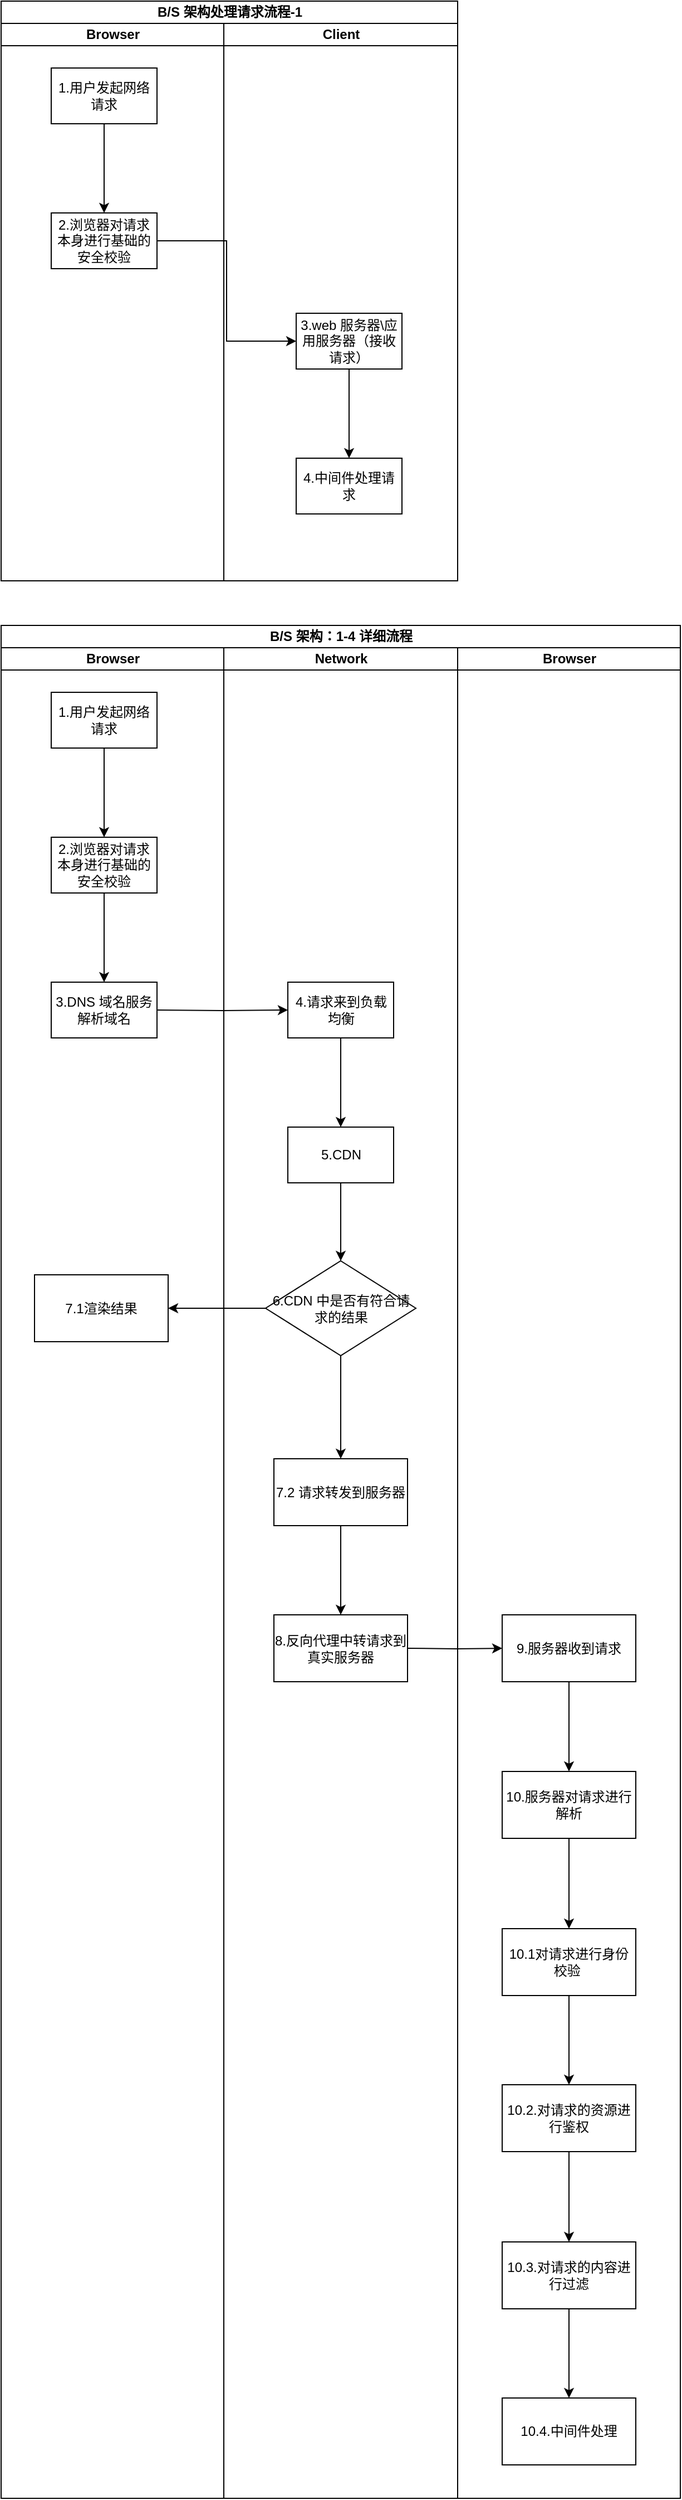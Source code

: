 <mxfile version="22.1.0" type="github">
  <diagram name="第 1 页" id="6uUNGh5dwKRu_tSvtnYh">
    <mxGraphModel dx="985" dy="491" grid="1" gridSize="10" guides="1" tooltips="1" connect="1" arrows="1" fold="1" page="1" pageScale="1" pageWidth="827" pageHeight="1169" math="0" shadow="0">
      <root>
        <mxCell id="0" />
        <mxCell id="1" parent="0" />
        <mxCell id="-PK0iXzYriiWGIw5fh6S-1" value="B/S 架构处理请求流程-1" style="swimlane;childLayout=stackLayout;resizeParent=1;resizeParentMax=0;startSize=20;html=1;" vertex="1" parent="1">
          <mxGeometry x="105" y="120" width="410" height="520" as="geometry">
            <mxRectangle x="105.0" y="200" width="70" height="30" as="alternateBounds" />
          </mxGeometry>
        </mxCell>
        <mxCell id="-PK0iXzYriiWGIw5fh6S-2" value="Browser" style="swimlane;startSize=20;html=1;" vertex="1" parent="-PK0iXzYriiWGIw5fh6S-1">
          <mxGeometry y="20" width="200" height="500" as="geometry" />
        </mxCell>
        <mxCell id="-PK0iXzYriiWGIw5fh6S-3" value="" style="edgeStyle=orthogonalEdgeStyle;rounded=0;orthogonalLoop=1;jettySize=auto;html=1;" edge="1" parent="-PK0iXzYriiWGIw5fh6S-2" source="-PK0iXzYriiWGIw5fh6S-4" target="-PK0iXzYriiWGIw5fh6S-5">
          <mxGeometry relative="1" as="geometry" />
        </mxCell>
        <mxCell id="-PK0iXzYriiWGIw5fh6S-4" value="1.用户发起网络请求" style="rounded=0;whiteSpace=wrap;html=1;" vertex="1" parent="-PK0iXzYriiWGIw5fh6S-2">
          <mxGeometry x="45" y="40" width="95" height="50" as="geometry" />
        </mxCell>
        <mxCell id="-PK0iXzYriiWGIw5fh6S-5" value="2.浏览器对请求本身进行基础的 安全校验" style="rounded=0;whiteSpace=wrap;html=1;" vertex="1" parent="-PK0iXzYriiWGIw5fh6S-2">
          <mxGeometry x="45" y="170" width="95" height="50" as="geometry" />
        </mxCell>
        <mxCell id="-PK0iXzYriiWGIw5fh6S-6" value="Client" style="swimlane;startSize=20;html=1;" vertex="1" parent="-PK0iXzYriiWGIw5fh6S-1">
          <mxGeometry x="200" y="20" width="210" height="500" as="geometry" />
        </mxCell>
        <mxCell id="-PK0iXzYriiWGIw5fh6S-66" value="" style="edgeStyle=orthogonalEdgeStyle;rounded=0;orthogonalLoop=1;jettySize=auto;html=1;" edge="1" parent="-PK0iXzYriiWGIw5fh6S-6" source="-PK0iXzYriiWGIw5fh6S-7" target="-PK0iXzYriiWGIw5fh6S-65">
          <mxGeometry relative="1" as="geometry" />
        </mxCell>
        <mxCell id="-PK0iXzYriiWGIw5fh6S-7" value="3.web 服务器\应用服务器（接收请求）" style="rounded=0;whiteSpace=wrap;html=1;" vertex="1" parent="-PK0iXzYriiWGIw5fh6S-6">
          <mxGeometry x="65" y="260" width="95" height="50" as="geometry" />
        </mxCell>
        <mxCell id="-PK0iXzYriiWGIw5fh6S-65" value="4.中间件处理请求" style="rounded=0;whiteSpace=wrap;html=1;" vertex="1" parent="-PK0iXzYriiWGIw5fh6S-6">
          <mxGeometry x="65" y="390" width="95" height="50" as="geometry" />
        </mxCell>
        <mxCell id="-PK0iXzYriiWGIw5fh6S-8" value="" style="edgeStyle=orthogonalEdgeStyle;rounded=0;orthogonalLoop=1;jettySize=auto;html=1;entryX=0;entryY=0.5;entryDx=0;entryDy=0;" edge="1" parent="-PK0iXzYriiWGIw5fh6S-1" source="-PK0iXzYriiWGIw5fh6S-5" target="-PK0iXzYriiWGIw5fh6S-7">
          <mxGeometry relative="1" as="geometry">
            <mxPoint x="92.5" y="320" as="targetPoint" />
          </mxGeometry>
        </mxCell>
        <mxCell id="-PK0iXzYriiWGIw5fh6S-9" value="B/S 架构：1-4 详细流程" style="swimlane;childLayout=stackLayout;resizeParent=1;resizeParentMax=0;startSize=20;html=1;" vertex="1" parent="1">
          <mxGeometry x="105" y="680" width="610" height="1680" as="geometry">
            <mxRectangle x="105.0" y="200" width="70" height="30" as="alternateBounds" />
          </mxGeometry>
        </mxCell>
        <mxCell id="-PK0iXzYriiWGIw5fh6S-10" value="Browser" style="swimlane;startSize=20;html=1;" vertex="1" parent="-PK0iXzYriiWGIw5fh6S-9">
          <mxGeometry y="20" width="200" height="1660" as="geometry" />
        </mxCell>
        <mxCell id="-PK0iXzYriiWGIw5fh6S-11" value="" style="edgeStyle=orthogonalEdgeStyle;rounded=0;orthogonalLoop=1;jettySize=auto;html=1;" edge="1" parent="-PK0iXzYriiWGIw5fh6S-10" source="-PK0iXzYriiWGIw5fh6S-12" target="-PK0iXzYriiWGIw5fh6S-14">
          <mxGeometry relative="1" as="geometry" />
        </mxCell>
        <mxCell id="-PK0iXzYriiWGIw5fh6S-12" value="1.用户发起网络请求" style="rounded=0;whiteSpace=wrap;html=1;" vertex="1" parent="-PK0iXzYriiWGIw5fh6S-10">
          <mxGeometry x="45" y="40" width="95" height="50" as="geometry" />
        </mxCell>
        <mxCell id="-PK0iXzYriiWGIw5fh6S-13" value="" style="edgeStyle=orthogonalEdgeStyle;rounded=0;orthogonalLoop=1;jettySize=auto;html=1;" edge="1" parent="-PK0iXzYriiWGIw5fh6S-10" source="-PK0iXzYriiWGIw5fh6S-14" target="-PK0iXzYriiWGIw5fh6S-16">
          <mxGeometry relative="1" as="geometry" />
        </mxCell>
        <mxCell id="-PK0iXzYriiWGIw5fh6S-14" value="2.浏览器对请求本身进行基础的 安全校验" style="rounded=0;whiteSpace=wrap;html=1;" vertex="1" parent="-PK0iXzYriiWGIw5fh6S-10">
          <mxGeometry x="45" y="170" width="95" height="50" as="geometry" />
        </mxCell>
        <mxCell id="-PK0iXzYriiWGIw5fh6S-15" value="7.1渲染结果" style="whiteSpace=wrap;html=1;rounded=0;" vertex="1" parent="-PK0iXzYriiWGIw5fh6S-10">
          <mxGeometry x="30" y="562.5" width="120" height="60" as="geometry" />
        </mxCell>
        <mxCell id="-PK0iXzYriiWGIw5fh6S-16" value="3.DNS 域名服务解析域名" style="rounded=0;whiteSpace=wrap;html=1;" vertex="1" parent="-PK0iXzYriiWGIw5fh6S-10">
          <mxGeometry x="45" y="300" width="95" height="50" as="geometry" />
        </mxCell>
        <mxCell id="-PK0iXzYriiWGIw5fh6S-17" value="" style="edgeStyle=orthogonalEdgeStyle;rounded=0;orthogonalLoop=1;jettySize=auto;html=1;" edge="1" parent="-PK0iXzYriiWGIw5fh6S-9" target="-PK0iXzYriiWGIw5fh6S-21">
          <mxGeometry relative="1" as="geometry">
            <mxPoint x="140" y="345" as="sourcePoint" />
          </mxGeometry>
        </mxCell>
        <mxCell id="-PK0iXzYriiWGIw5fh6S-18" value="" style="edgeStyle=orthogonalEdgeStyle;rounded=0;orthogonalLoop=1;jettySize=auto;html=1;" edge="1" parent="-PK0iXzYriiWGIw5fh6S-9" source="-PK0iXzYriiWGIw5fh6S-25" target="-PK0iXzYriiWGIw5fh6S-15">
          <mxGeometry relative="1" as="geometry" />
        </mxCell>
        <mxCell id="-PK0iXzYriiWGIw5fh6S-19" value="Network" style="swimlane;startSize=20;html=1;" vertex="1" parent="-PK0iXzYriiWGIw5fh6S-9">
          <mxGeometry x="200" y="20" width="210" height="1660" as="geometry" />
        </mxCell>
        <mxCell id="-PK0iXzYriiWGIw5fh6S-20" value="" style="edgeStyle=orthogonalEdgeStyle;rounded=0;orthogonalLoop=1;jettySize=auto;html=1;" edge="1" parent="-PK0iXzYriiWGIw5fh6S-19" source="-PK0iXzYriiWGIw5fh6S-21" target="-PK0iXzYriiWGIw5fh6S-23">
          <mxGeometry relative="1" as="geometry" />
        </mxCell>
        <mxCell id="-PK0iXzYriiWGIw5fh6S-21" value="4.请求来到负载均衡" style="rounded=0;whiteSpace=wrap;html=1;" vertex="1" parent="-PK0iXzYriiWGIw5fh6S-19">
          <mxGeometry x="57.5" y="300" width="95" height="50" as="geometry" />
        </mxCell>
        <mxCell id="-PK0iXzYriiWGIw5fh6S-22" value="" style="edgeStyle=orthogonalEdgeStyle;rounded=0;orthogonalLoop=1;jettySize=auto;html=1;" edge="1" parent="-PK0iXzYriiWGIw5fh6S-19" source="-PK0iXzYriiWGIw5fh6S-23" target="-PK0iXzYriiWGIw5fh6S-25">
          <mxGeometry relative="1" as="geometry" />
        </mxCell>
        <mxCell id="-PK0iXzYriiWGIw5fh6S-23" value="5.CDN" style="rounded=0;whiteSpace=wrap;html=1;" vertex="1" parent="-PK0iXzYriiWGIw5fh6S-19">
          <mxGeometry x="57.5" y="430" width="95" height="50" as="geometry" />
        </mxCell>
        <mxCell id="-PK0iXzYriiWGIw5fh6S-24" value="" style="edgeStyle=orthogonalEdgeStyle;rounded=0;orthogonalLoop=1;jettySize=auto;html=1;" edge="1" parent="-PK0iXzYriiWGIw5fh6S-19" source="-PK0iXzYriiWGIw5fh6S-25" target="-PK0iXzYriiWGIw5fh6S-27">
          <mxGeometry relative="1" as="geometry" />
        </mxCell>
        <mxCell id="-PK0iXzYriiWGIw5fh6S-25" value="6.CDN 中是否有符合请求的结果" style="rhombus;whiteSpace=wrap;html=1;rounded=0;" vertex="1" parent="-PK0iXzYriiWGIw5fh6S-19">
          <mxGeometry x="37.5" y="550" width="135" height="85" as="geometry" />
        </mxCell>
        <mxCell id="-PK0iXzYriiWGIw5fh6S-26" value="" style="edgeStyle=orthogonalEdgeStyle;rounded=0;orthogonalLoop=1;jettySize=auto;html=1;" edge="1" parent="-PK0iXzYriiWGIw5fh6S-19" source="-PK0iXzYriiWGIw5fh6S-27" target="-PK0iXzYriiWGIw5fh6S-28">
          <mxGeometry relative="1" as="geometry" />
        </mxCell>
        <mxCell id="-PK0iXzYriiWGIw5fh6S-27" value="7.2 请求转发到服务器" style="whiteSpace=wrap;html=1;rounded=0;" vertex="1" parent="-PK0iXzYriiWGIw5fh6S-19">
          <mxGeometry x="45" y="727.5" width="120" height="60" as="geometry" />
        </mxCell>
        <mxCell id="-PK0iXzYriiWGIw5fh6S-28" value="8.反向代理中转请求到真实服务器" style="whiteSpace=wrap;html=1;rounded=0;" vertex="1" parent="-PK0iXzYriiWGIw5fh6S-19">
          <mxGeometry x="45" y="867.5" width="120" height="60" as="geometry" />
        </mxCell>
        <mxCell id="-PK0iXzYriiWGIw5fh6S-29" value="Browser" style="swimlane;startSize=20;html=1;" vertex="1" parent="-PK0iXzYriiWGIw5fh6S-9">
          <mxGeometry x="410" y="20" width="200" height="1660" as="geometry" />
        </mxCell>
        <mxCell id="-PK0iXzYriiWGIw5fh6S-81" value="" style="edgeStyle=orthogonalEdgeStyle;rounded=0;orthogonalLoop=1;jettySize=auto;html=1;" edge="1" parent="-PK0iXzYriiWGIw5fh6S-29" source="-PK0iXzYriiWGIw5fh6S-30" target="-PK0iXzYriiWGIw5fh6S-80">
          <mxGeometry relative="1" as="geometry" />
        </mxCell>
        <mxCell id="-PK0iXzYriiWGIw5fh6S-30" value="9.服务器收到请求" style="whiteSpace=wrap;html=1;rounded=0;" vertex="1" parent="-PK0iXzYriiWGIw5fh6S-29">
          <mxGeometry x="40" y="867.5" width="120" height="60" as="geometry" />
        </mxCell>
        <mxCell id="-PK0iXzYriiWGIw5fh6S-70" value="" style="edgeStyle=orthogonalEdgeStyle;rounded=0;orthogonalLoop=1;jettySize=auto;html=1;" edge="1" parent="-PK0iXzYriiWGIw5fh6S-29" source="-PK0iXzYriiWGIw5fh6S-67" target="-PK0iXzYriiWGIw5fh6S-69">
          <mxGeometry relative="1" as="geometry" />
        </mxCell>
        <mxCell id="-PK0iXzYriiWGIw5fh6S-67" value="10.1对请求进行身份校验&amp;nbsp;" style="whiteSpace=wrap;html=1;rounded=0;" vertex="1" parent="-PK0iXzYriiWGIw5fh6S-29">
          <mxGeometry x="40" y="1149" width="120" height="60" as="geometry" />
        </mxCell>
        <mxCell id="-PK0iXzYriiWGIw5fh6S-72" value="" style="edgeStyle=orthogonalEdgeStyle;rounded=0;orthogonalLoop=1;jettySize=auto;html=1;" edge="1" parent="-PK0iXzYriiWGIw5fh6S-29" source="-PK0iXzYriiWGIw5fh6S-69" target="-PK0iXzYriiWGIw5fh6S-71">
          <mxGeometry relative="1" as="geometry" />
        </mxCell>
        <mxCell id="-PK0iXzYriiWGIw5fh6S-69" value="10.2.对请求的资源进行鉴权" style="whiteSpace=wrap;html=1;rounded=0;" vertex="1" parent="-PK0iXzYriiWGIw5fh6S-29">
          <mxGeometry x="40" y="1289" width="120" height="60" as="geometry" />
        </mxCell>
        <mxCell id="-PK0iXzYriiWGIw5fh6S-74" value="" style="edgeStyle=orthogonalEdgeStyle;rounded=0;orthogonalLoop=1;jettySize=auto;html=1;" edge="1" parent="-PK0iXzYriiWGIw5fh6S-29" source="-PK0iXzYriiWGIw5fh6S-71" target="-PK0iXzYriiWGIw5fh6S-73">
          <mxGeometry relative="1" as="geometry" />
        </mxCell>
        <mxCell id="-PK0iXzYriiWGIw5fh6S-71" value="10.3.对请求的内容进行过滤" style="whiteSpace=wrap;html=1;rounded=0;" vertex="1" parent="-PK0iXzYriiWGIw5fh6S-29">
          <mxGeometry x="40" y="1430" width="120" height="60" as="geometry" />
        </mxCell>
        <mxCell id="-PK0iXzYriiWGIw5fh6S-73" value="10.4.中间件处理" style="whiteSpace=wrap;html=1;rounded=0;" vertex="1" parent="-PK0iXzYriiWGIw5fh6S-29">
          <mxGeometry x="40" y="1570" width="120" height="60" as="geometry" />
        </mxCell>
        <mxCell id="-PK0iXzYriiWGIw5fh6S-82" value="" style="edgeStyle=orthogonalEdgeStyle;rounded=0;orthogonalLoop=1;jettySize=auto;html=1;" edge="1" parent="-PK0iXzYriiWGIw5fh6S-29" source="-PK0iXzYriiWGIw5fh6S-80" target="-PK0iXzYriiWGIw5fh6S-67">
          <mxGeometry relative="1" as="geometry" />
        </mxCell>
        <mxCell id="-PK0iXzYriiWGIw5fh6S-80" value="10.服务器对请求进行解析" style="whiteSpace=wrap;html=1;rounded=0;" vertex="1" parent="-PK0iXzYriiWGIw5fh6S-29">
          <mxGeometry x="40" y="1008" width="120" height="60" as="geometry" />
        </mxCell>
        <mxCell id="-PK0iXzYriiWGIw5fh6S-31" value="" style="edgeStyle=orthogonalEdgeStyle;rounded=0;orthogonalLoop=1;jettySize=auto;html=1;" edge="1" parent="-PK0iXzYriiWGIw5fh6S-9" target="-PK0iXzYriiWGIw5fh6S-30">
          <mxGeometry relative="1" as="geometry">
            <mxPoint x="365" y="917.5" as="sourcePoint" />
          </mxGeometry>
        </mxCell>
      </root>
    </mxGraphModel>
  </diagram>
</mxfile>
